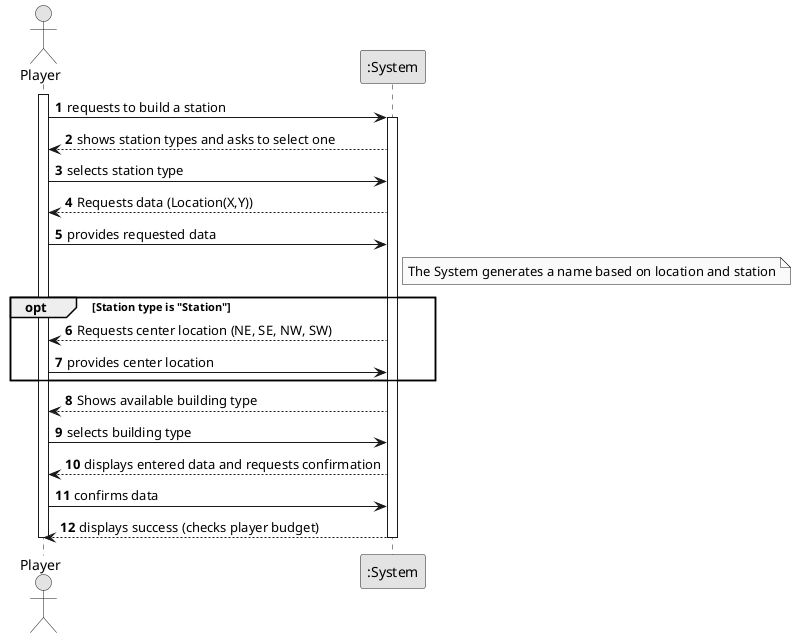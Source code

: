 @startuml
skinparam monochrome true
skinparam packageStyle rectangle
skinparam shadowing false

autonumber

actor "Player" as Player
participant ":System" as System

activate Player

    Player -> System : requests to build a station
    activate System

        System --> Player : shows station types and asks to select one
        Player -> System : selects station type

        System --> Player : Requests data (Location(X,Y))
        Player -> System : provides requested data

        note right of System
            The System generates a name based on location and station
        end note

        opt Station type is "Station"
            System --> Player : Requests center location (NE, SE, NW, SW)
            Player -> System : provides center location
        end

        System --> Player : Shows available building type
            Player -> System : selects building type

        System --> Player : displays entered data and requests confirmation
                Player -> System : confirms data

        System --> Player : displays success (checks player budget)



    deactivate System

deactivate Player

@enduml
